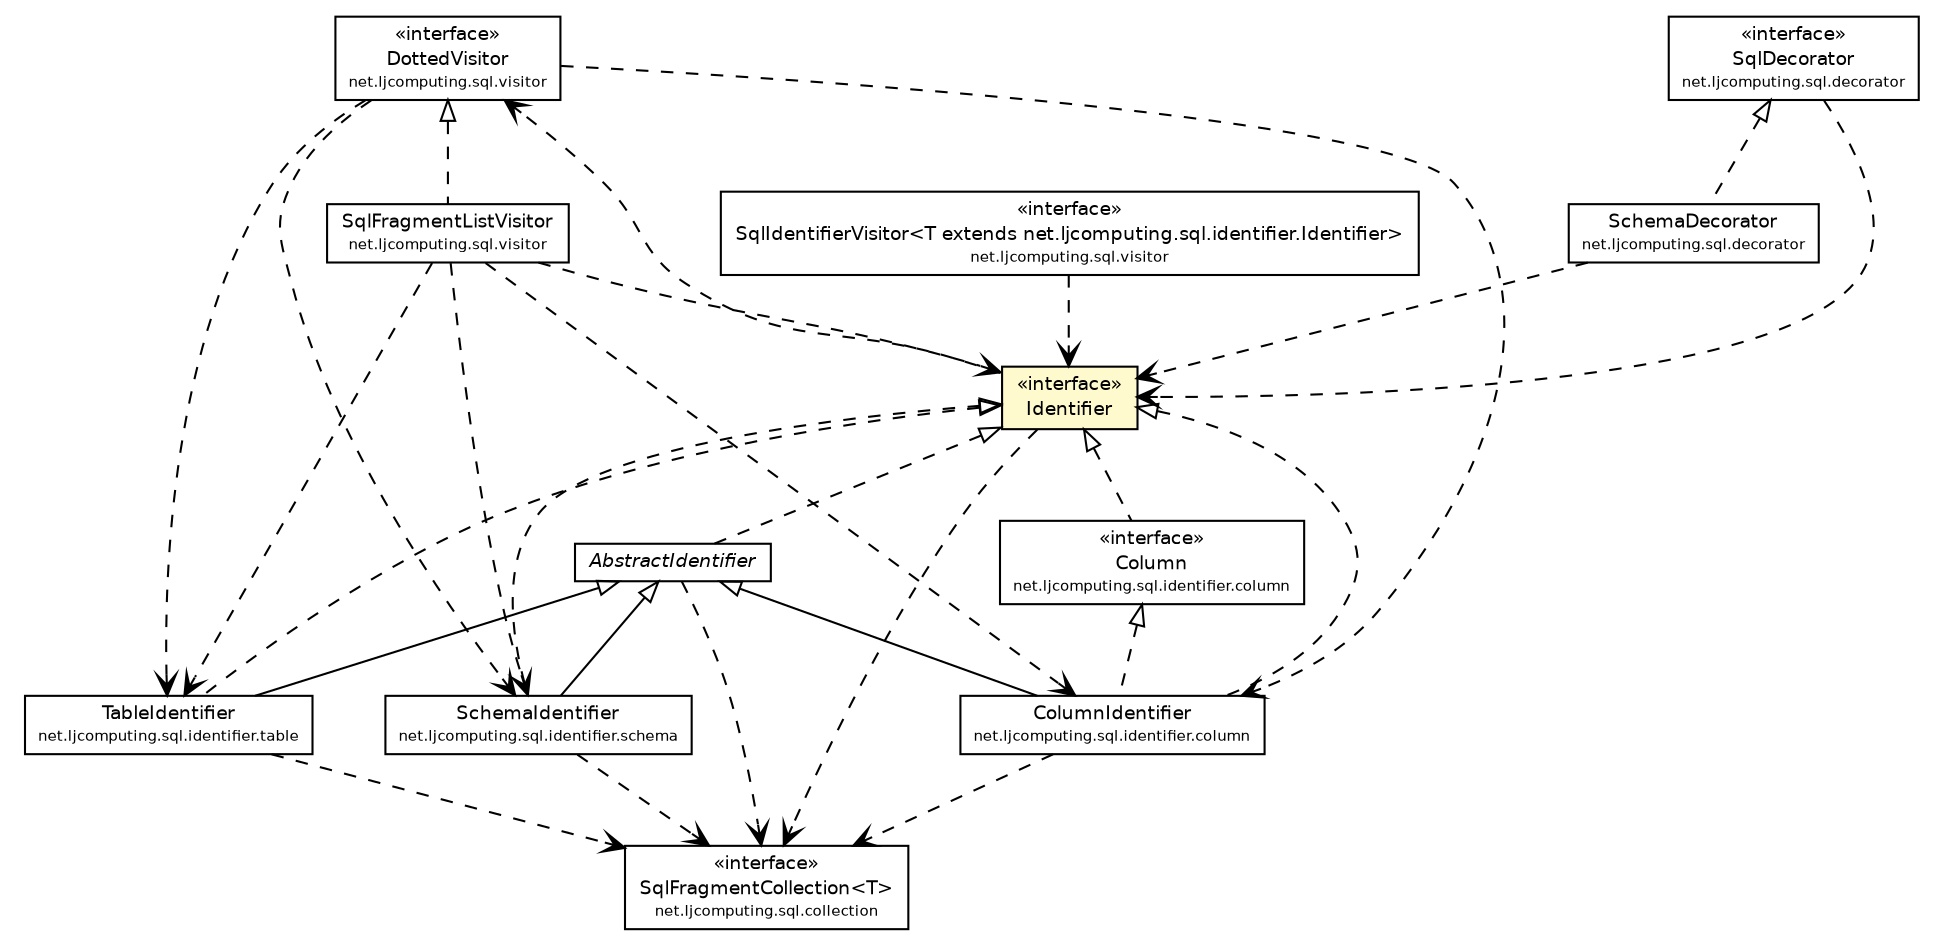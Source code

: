 #!/usr/local/bin/dot
#
# Class diagram 
# Generated by UMLGraph version R5_6 (http://www.umlgraph.org/)
#

digraph G {
	edge [fontname="Helvetica",fontsize=10,labelfontname="Helvetica",labelfontsize=10];
	node [fontname="Helvetica",fontsize=10,shape=plaintext];
	nodesep=0.25;
	ranksep=0.5;
	// net.ljcomputing.sql.visitor.DottedVisitor
	c710 [label=<<table title="net.ljcomputing.sql.visitor.DottedVisitor" border="0" cellborder="1" cellspacing="0" cellpadding="2" port="p" href="../visitor/DottedVisitor.html">
		<tr><td><table border="0" cellspacing="0" cellpadding="1">
<tr><td align="center" balign="center"> &#171;interface&#187; </td></tr>
<tr><td align="center" balign="center"> DottedVisitor </td></tr>
<tr><td align="center" balign="center"><font point-size="7.0"> net.ljcomputing.sql.visitor </font></td></tr>
		</table></td></tr>
		</table>>, URL="../visitor/DottedVisitor.html", fontname="Helvetica", fontcolor="black", fontsize=9.0];
	// net.ljcomputing.sql.visitor.SqlIdentifierVisitor<T extends net.ljcomputing.sql.identifier.Identifier>
	c711 [label=<<table title="net.ljcomputing.sql.visitor.SqlIdentifierVisitor" border="0" cellborder="1" cellspacing="0" cellpadding="2" port="p" href="../visitor/SqlIdentifierVisitor.html">
		<tr><td><table border="0" cellspacing="0" cellpadding="1">
<tr><td align="center" balign="center"> &#171;interface&#187; </td></tr>
<tr><td align="center" balign="center"> SqlIdentifierVisitor&lt;T extends net.ljcomputing.sql.identifier.Identifier&gt; </td></tr>
<tr><td align="center" balign="center"><font point-size="7.0"> net.ljcomputing.sql.visitor </font></td></tr>
		</table></td></tr>
		</table>>, URL="../visitor/SqlIdentifierVisitor.html", fontname="Helvetica", fontcolor="black", fontsize=9.0];
	// net.ljcomputing.sql.visitor.SqlFragmentListVisitor
	c712 [label=<<table title="net.ljcomputing.sql.visitor.SqlFragmentListVisitor" border="0" cellborder="1" cellspacing="0" cellpadding="2" port="p" href="../visitor/SqlFragmentListVisitor.html">
		<tr><td><table border="0" cellspacing="0" cellpadding="1">
<tr><td align="center" balign="center"> SqlFragmentListVisitor </td></tr>
<tr><td align="center" balign="center"><font point-size="7.0"> net.ljcomputing.sql.visitor </font></td></tr>
		</table></td></tr>
		</table>>, URL="../visitor/SqlFragmentListVisitor.html", fontname="Helvetica", fontcolor="black", fontsize=9.0];
	// net.ljcomputing.sql.collection.SqlFragmentCollection<T>
	c716 [label=<<table title="net.ljcomputing.sql.collection.SqlFragmentCollection" border="0" cellborder="1" cellspacing="0" cellpadding="2" port="p" href="../collection/SqlFragmentCollection.html">
		<tr><td><table border="0" cellspacing="0" cellpadding="1">
<tr><td align="center" balign="center"> &#171;interface&#187; </td></tr>
<tr><td align="center" balign="center"> SqlFragmentCollection&lt;T&gt; </td></tr>
<tr><td align="center" balign="center"><font point-size="7.0"> net.ljcomputing.sql.collection </font></td></tr>
		</table></td></tr>
		</table>>, URL="../collection/SqlFragmentCollection.html", fontname="Helvetica", fontcolor="black", fontsize=9.0];
	// net.ljcomputing.sql.identifier.schema.SchemaIdentifier
	c721 [label=<<table title="net.ljcomputing.sql.identifier.schema.SchemaIdentifier" border="0" cellborder="1" cellspacing="0" cellpadding="2" port="p" href="./schema/SchemaIdentifier.html">
		<tr><td><table border="0" cellspacing="0" cellpadding="1">
<tr><td align="center" balign="center"> SchemaIdentifier </td></tr>
<tr><td align="center" balign="center"><font point-size="7.0"> net.ljcomputing.sql.identifier.schema </font></td></tr>
		</table></td></tr>
		</table>>, URL="./schema/SchemaIdentifier.html", fontname="Helvetica", fontcolor="black", fontsize=9.0];
	// net.ljcomputing.sql.identifier.table.TableIdentifier
	c722 [label=<<table title="net.ljcomputing.sql.identifier.table.TableIdentifier" border="0" cellborder="1" cellspacing="0" cellpadding="2" port="p" href="./table/TableIdentifier.html">
		<tr><td><table border="0" cellspacing="0" cellpadding="1">
<tr><td align="center" balign="center"> TableIdentifier </td></tr>
<tr><td align="center" balign="center"><font point-size="7.0"> net.ljcomputing.sql.identifier.table </font></td></tr>
		</table></td></tr>
		</table>>, URL="./table/TableIdentifier.html", fontname="Helvetica", fontcolor="black", fontsize=9.0];
	// net.ljcomputing.sql.identifier.AbstractIdentifier
	c723 [label=<<table title="net.ljcomputing.sql.identifier.AbstractIdentifier" border="0" cellborder="1" cellspacing="0" cellpadding="2" port="p" href="./AbstractIdentifier.html">
		<tr><td><table border="0" cellspacing="0" cellpadding="1">
<tr><td align="center" balign="center"><font face="Helvetica-Oblique"> AbstractIdentifier </font></td></tr>
		</table></td></tr>
		</table>>, URL="./AbstractIdentifier.html", fontname="Helvetica", fontcolor="black", fontsize=9.0];
	// net.ljcomputing.sql.identifier.Identifier
	c724 [label=<<table title="net.ljcomputing.sql.identifier.Identifier" border="0" cellborder="1" cellspacing="0" cellpadding="2" port="p" bgcolor="lemonChiffon" href="./Identifier.html">
		<tr><td><table border="0" cellspacing="0" cellpadding="1">
<tr><td align="center" balign="center"> &#171;interface&#187; </td></tr>
<tr><td align="center" balign="center"> Identifier </td></tr>
		</table></td></tr>
		</table>>, URL="./Identifier.html", fontname="Helvetica", fontcolor="black", fontsize=9.0];
	// net.ljcomputing.sql.identifier.column.Column
	c725 [label=<<table title="net.ljcomputing.sql.identifier.column.Column" border="0" cellborder="1" cellspacing="0" cellpadding="2" port="p" href="./column/Column.html">
		<tr><td><table border="0" cellspacing="0" cellpadding="1">
<tr><td align="center" balign="center"> &#171;interface&#187; </td></tr>
<tr><td align="center" balign="center"> Column </td></tr>
<tr><td align="center" balign="center"><font point-size="7.0"> net.ljcomputing.sql.identifier.column </font></td></tr>
		</table></td></tr>
		</table>>, URL="./column/Column.html", fontname="Helvetica", fontcolor="black", fontsize=9.0];
	// net.ljcomputing.sql.identifier.column.ColumnIdentifier
	c726 [label=<<table title="net.ljcomputing.sql.identifier.column.ColumnIdentifier" border="0" cellborder="1" cellspacing="0" cellpadding="2" port="p" href="./column/ColumnIdentifier.html">
		<tr><td><table border="0" cellspacing="0" cellpadding="1">
<tr><td align="center" balign="center"> ColumnIdentifier </td></tr>
<tr><td align="center" balign="center"><font point-size="7.0"> net.ljcomputing.sql.identifier.column </font></td></tr>
		</table></td></tr>
		</table>>, URL="./column/ColumnIdentifier.html", fontname="Helvetica", fontcolor="black", fontsize=9.0];
	// net.ljcomputing.sql.decorator.SqlDecorator
	c731 [label=<<table title="net.ljcomputing.sql.decorator.SqlDecorator" border="0" cellborder="1" cellspacing="0" cellpadding="2" port="p" href="../decorator/SqlDecorator.html">
		<tr><td><table border="0" cellspacing="0" cellpadding="1">
<tr><td align="center" balign="center"> &#171;interface&#187; </td></tr>
<tr><td align="center" balign="center"> SqlDecorator </td></tr>
<tr><td align="center" balign="center"><font point-size="7.0"> net.ljcomputing.sql.decorator </font></td></tr>
		</table></td></tr>
		</table>>, URL="../decorator/SqlDecorator.html", fontname="Helvetica", fontcolor="black", fontsize=9.0];
	// net.ljcomputing.sql.decorator.SchemaDecorator
	c732 [label=<<table title="net.ljcomputing.sql.decorator.SchemaDecorator" border="0" cellborder="1" cellspacing="0" cellpadding="2" port="p" href="../decorator/SchemaDecorator.html">
		<tr><td><table border="0" cellspacing="0" cellpadding="1">
<tr><td align="center" balign="center"> SchemaDecorator </td></tr>
<tr><td align="center" balign="center"><font point-size="7.0"> net.ljcomputing.sql.decorator </font></td></tr>
		</table></td></tr>
		</table>>, URL="../decorator/SchemaDecorator.html", fontname="Helvetica", fontcolor="black", fontsize=9.0];
	//net.ljcomputing.sql.visitor.SqlFragmentListVisitor implements net.ljcomputing.sql.visitor.DottedVisitor
	c710:p -> c712:p [dir=back,arrowtail=empty,style=dashed];
	//net.ljcomputing.sql.identifier.schema.SchemaIdentifier extends net.ljcomputing.sql.identifier.AbstractIdentifier
	c723:p -> c721:p [dir=back,arrowtail=empty];
	//net.ljcomputing.sql.identifier.schema.SchemaIdentifier implements net.ljcomputing.sql.identifier.Identifier
	c724:p -> c721:p [dir=back,arrowtail=empty,style=dashed];
	//net.ljcomputing.sql.identifier.table.TableIdentifier extends net.ljcomputing.sql.identifier.AbstractIdentifier
	c723:p -> c722:p [dir=back,arrowtail=empty];
	//net.ljcomputing.sql.identifier.table.TableIdentifier implements net.ljcomputing.sql.identifier.Identifier
	c724:p -> c722:p [dir=back,arrowtail=empty,style=dashed];
	//net.ljcomputing.sql.identifier.AbstractIdentifier implements net.ljcomputing.sql.identifier.Identifier
	c724:p -> c723:p [dir=back,arrowtail=empty,style=dashed];
	//net.ljcomputing.sql.identifier.column.Column implements net.ljcomputing.sql.identifier.Identifier
	c724:p -> c725:p [dir=back,arrowtail=empty,style=dashed];
	//net.ljcomputing.sql.identifier.column.ColumnIdentifier extends net.ljcomputing.sql.identifier.AbstractIdentifier
	c723:p -> c726:p [dir=back,arrowtail=empty];
	//net.ljcomputing.sql.identifier.column.ColumnIdentifier implements net.ljcomputing.sql.identifier.Identifier
	c724:p -> c726:p [dir=back,arrowtail=empty,style=dashed];
	//net.ljcomputing.sql.identifier.column.ColumnIdentifier implements net.ljcomputing.sql.identifier.column.Column
	c725:p -> c726:p [dir=back,arrowtail=empty,style=dashed];
	//net.ljcomputing.sql.decorator.SchemaDecorator implements net.ljcomputing.sql.decorator.SqlDecorator
	c731:p -> c732:p [dir=back,arrowtail=empty,style=dashed];
	// net.ljcomputing.sql.visitor.DottedVisitor DEPEND net.ljcomputing.sql.identifier.schema.SchemaIdentifier
	c710:p -> c721:p [taillabel="", label="", headlabel="", fontname="Helvetica", fontcolor="black", fontsize=10.0, color="black", arrowhead=open, style=dashed];
	// net.ljcomputing.sql.visitor.DottedVisitor DEPEND net.ljcomputing.sql.identifier.table.TableIdentifier
	c710:p -> c722:p [taillabel="", label="", headlabel="", fontname="Helvetica", fontcolor="black", fontsize=10.0, color="black", arrowhead=open, style=dashed];
	// net.ljcomputing.sql.visitor.DottedVisitor DEPEND net.ljcomputing.sql.identifier.column.ColumnIdentifier
	c710:p -> c726:p [taillabel="", label="", headlabel="", fontname="Helvetica", fontcolor="black", fontsize=10.0, color="black", arrowhead=open, style=dashed];
	// net.ljcomputing.sql.visitor.SqlIdentifierVisitor<T extends net.ljcomputing.sql.identifier.Identifier> DEPEND net.ljcomputing.sql.identifier.Identifier
	c711:p -> c724:p [taillabel="", label="", headlabel="", fontname="Helvetica", fontcolor="black", fontsize=10.0, color="black", arrowhead=open, style=dashed];
	// net.ljcomputing.sql.visitor.SqlFragmentListVisitor DEPEND net.ljcomputing.sql.identifier.Identifier
	c712:p -> c724:p [taillabel="", label="", headlabel="", fontname="Helvetica", fontcolor="black", fontsize=10.0, color="black", arrowhead=open, style=dashed];
	// net.ljcomputing.sql.visitor.SqlFragmentListVisitor DEPEND net.ljcomputing.sql.identifier.schema.SchemaIdentifier
	c712:p -> c721:p [taillabel="", label="", headlabel="", fontname="Helvetica", fontcolor="black", fontsize=10.0, color="black", arrowhead=open, style=dashed];
	// net.ljcomputing.sql.visitor.SqlFragmentListVisitor DEPEND net.ljcomputing.sql.identifier.table.TableIdentifier
	c712:p -> c722:p [taillabel="", label="", headlabel="", fontname="Helvetica", fontcolor="black", fontsize=10.0, color="black", arrowhead=open, style=dashed];
	// net.ljcomputing.sql.visitor.SqlFragmentListVisitor DEPEND net.ljcomputing.sql.identifier.column.ColumnIdentifier
	c712:p -> c726:p [taillabel="", label="", headlabel="", fontname="Helvetica", fontcolor="black", fontsize=10.0, color="black", arrowhead=open, style=dashed];
	// net.ljcomputing.sql.identifier.schema.SchemaIdentifier DEPEND net.ljcomputing.sql.collection.SqlFragmentCollection<T>
	c721:p -> c716:p [taillabel="", label="", headlabel="", fontname="Helvetica", fontcolor="black", fontsize=10.0, color="black", arrowhead=open, style=dashed];
	// net.ljcomputing.sql.identifier.table.TableIdentifier DEPEND net.ljcomputing.sql.collection.SqlFragmentCollection<T>
	c722:p -> c716:p [taillabel="", label="", headlabel="", fontname="Helvetica", fontcolor="black", fontsize=10.0, color="black", arrowhead=open, style=dashed];
	// net.ljcomputing.sql.identifier.AbstractIdentifier DEPEND net.ljcomputing.sql.collection.SqlFragmentCollection<T>
	c723:p -> c716:p [taillabel="", label="", headlabel="", fontname="Helvetica", fontcolor="black", fontsize=10.0, color="black", arrowhead=open, style=dashed];
	// net.ljcomputing.sql.identifier.Identifier DEPEND net.ljcomputing.sql.visitor.DottedVisitor
	c724:p -> c710:p [taillabel="", label="", headlabel="", fontname="Helvetica", fontcolor="black", fontsize=10.0, color="black", arrowhead=open, style=dashed];
	// net.ljcomputing.sql.identifier.Identifier DEPEND net.ljcomputing.sql.collection.SqlFragmentCollection<T>
	c724:p -> c716:p [taillabel="", label="", headlabel="", fontname="Helvetica", fontcolor="black", fontsize=10.0, color="black", arrowhead=open, style=dashed];
	// net.ljcomputing.sql.identifier.column.ColumnIdentifier DEPEND net.ljcomputing.sql.collection.SqlFragmentCollection<T>
	c726:p -> c716:p [taillabel="", label="", headlabel="", fontname="Helvetica", fontcolor="black", fontsize=10.0, color="black", arrowhead=open, style=dashed];
	// net.ljcomputing.sql.decorator.SqlDecorator DEPEND net.ljcomputing.sql.identifier.Identifier
	c731:p -> c724:p [taillabel="", label="", headlabel="", fontname="Helvetica", fontcolor="black", fontsize=10.0, color="black", arrowhead=open, style=dashed];
	// net.ljcomputing.sql.decorator.SchemaDecorator DEPEND net.ljcomputing.sql.identifier.Identifier
	c732:p -> c724:p [taillabel="", label="", headlabel="", fontname="Helvetica", fontcolor="black", fontsize=10.0, color="black", arrowhead=open, style=dashed];
}

